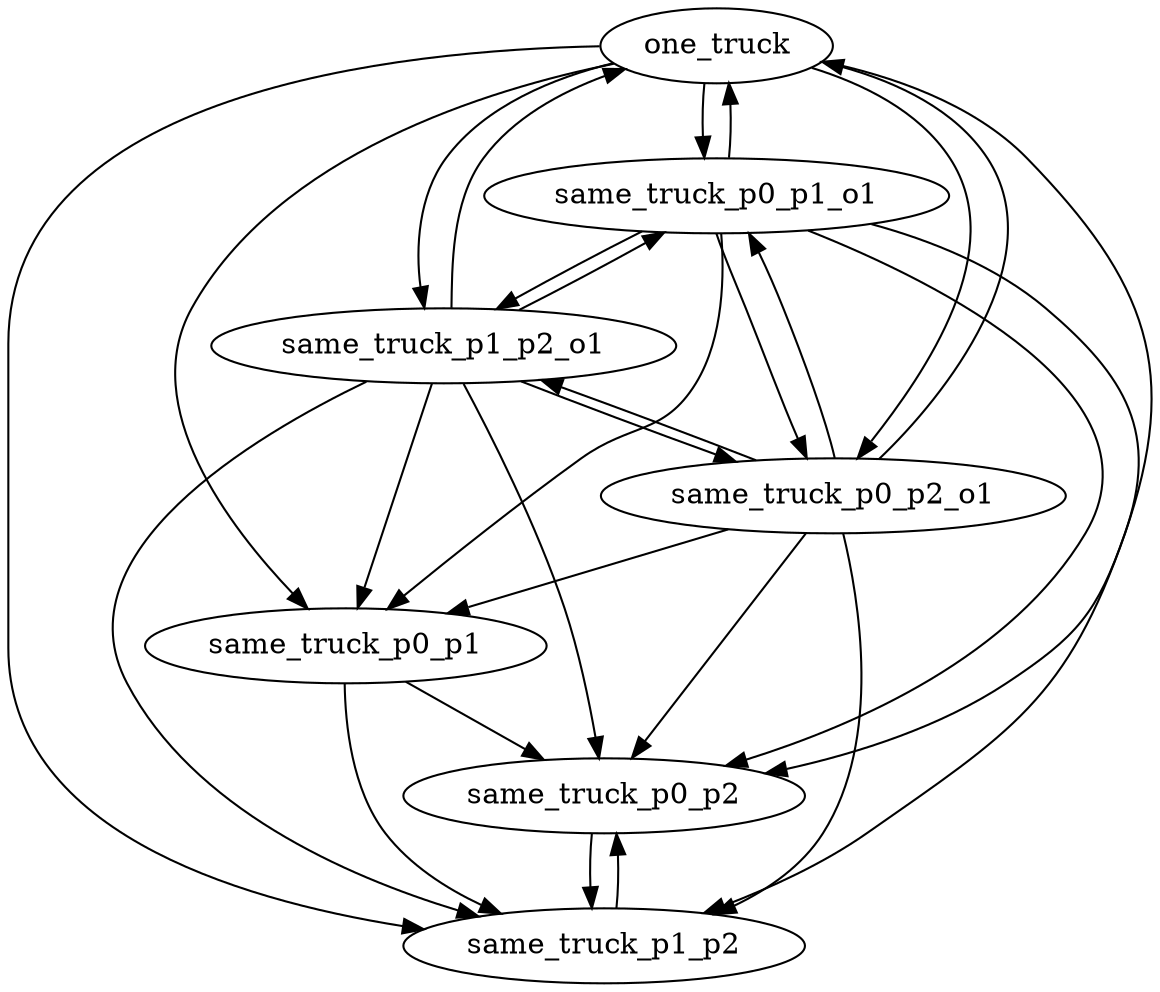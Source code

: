 digraph G {
one_truck -> same_truck_p0_p1;one_truck -> same_truck_p0_p1_o1;one_truck -> same_truck_p0_p2;one_truck -> same_truck_p0_p2_o1;one_truck -> same_truck_p1_p2;one_truck -> same_truck_p1_p2_o1;same_truck_p0_p1 -> same_truck_p0_p2;same_truck_p0_p1 -> same_truck_p1_p2;same_truck_p0_p1_o1 -> one_truck;same_truck_p0_p1_o1 -> same_truck_p0_p1;same_truck_p0_p1_o1 -> same_truck_p0_p2;same_truck_p0_p1_o1 -> same_truck_p0_p2_o1;same_truck_p0_p1_o1 -> same_truck_p1_p2;same_truck_p0_p1_o1 -> same_truck_p1_p2_o1;same_truck_p0_p2 -> same_truck_p1_p2;same_truck_p0_p2_o1 -> one_truck;same_truck_p0_p2_o1 -> same_truck_p0_p1;same_truck_p0_p2_o1 -> same_truck_p0_p1_o1;same_truck_p0_p2_o1 -> same_truck_p0_p2;same_truck_p0_p2_o1 -> same_truck_p1_p2;same_truck_p0_p2_o1 -> same_truck_p1_p2_o1;same_truck_p1_p2 -> same_truck_p0_p2;same_truck_p1_p2_o1 -> one_truck;same_truck_p1_p2_o1 -> same_truck_p0_p1;same_truck_p1_p2_o1 -> same_truck_p0_p1_o1;same_truck_p1_p2_o1 -> same_truck_p0_p2;same_truck_p1_p2_o1 -> same_truck_p0_p2_o1;same_truck_p1_p2_o1 -> same_truck_p1_p2;}